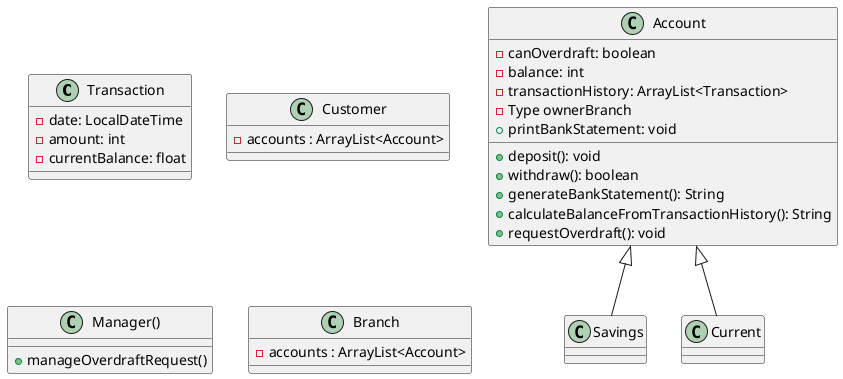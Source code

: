 @startuml

Class Transaction {
- date: LocalDateTime
- amount: int
- currentBalance: float
}

Class Customer {
- accounts : ArrayList<Account>
}

Class Account {
- canOverdraft: boolean
- balance: int
- transactionHistory: ArrayList<Transaction>
- Type ownerBranch
+ deposit(): void
+ withdraw(): boolean
+ generateBankStatement(): String
+ calculateBalanceFromTransactionHistory(): String
+ printBankStatement: void
+ requestOverdraft(): void
}

Class Savings extends Account {
}

Class Current extends Account {
}

Class Manager(){
+ manageOverdraftRequest()
}

Class Branch {
- accounts : ArrayList<Account>
}




@enduml